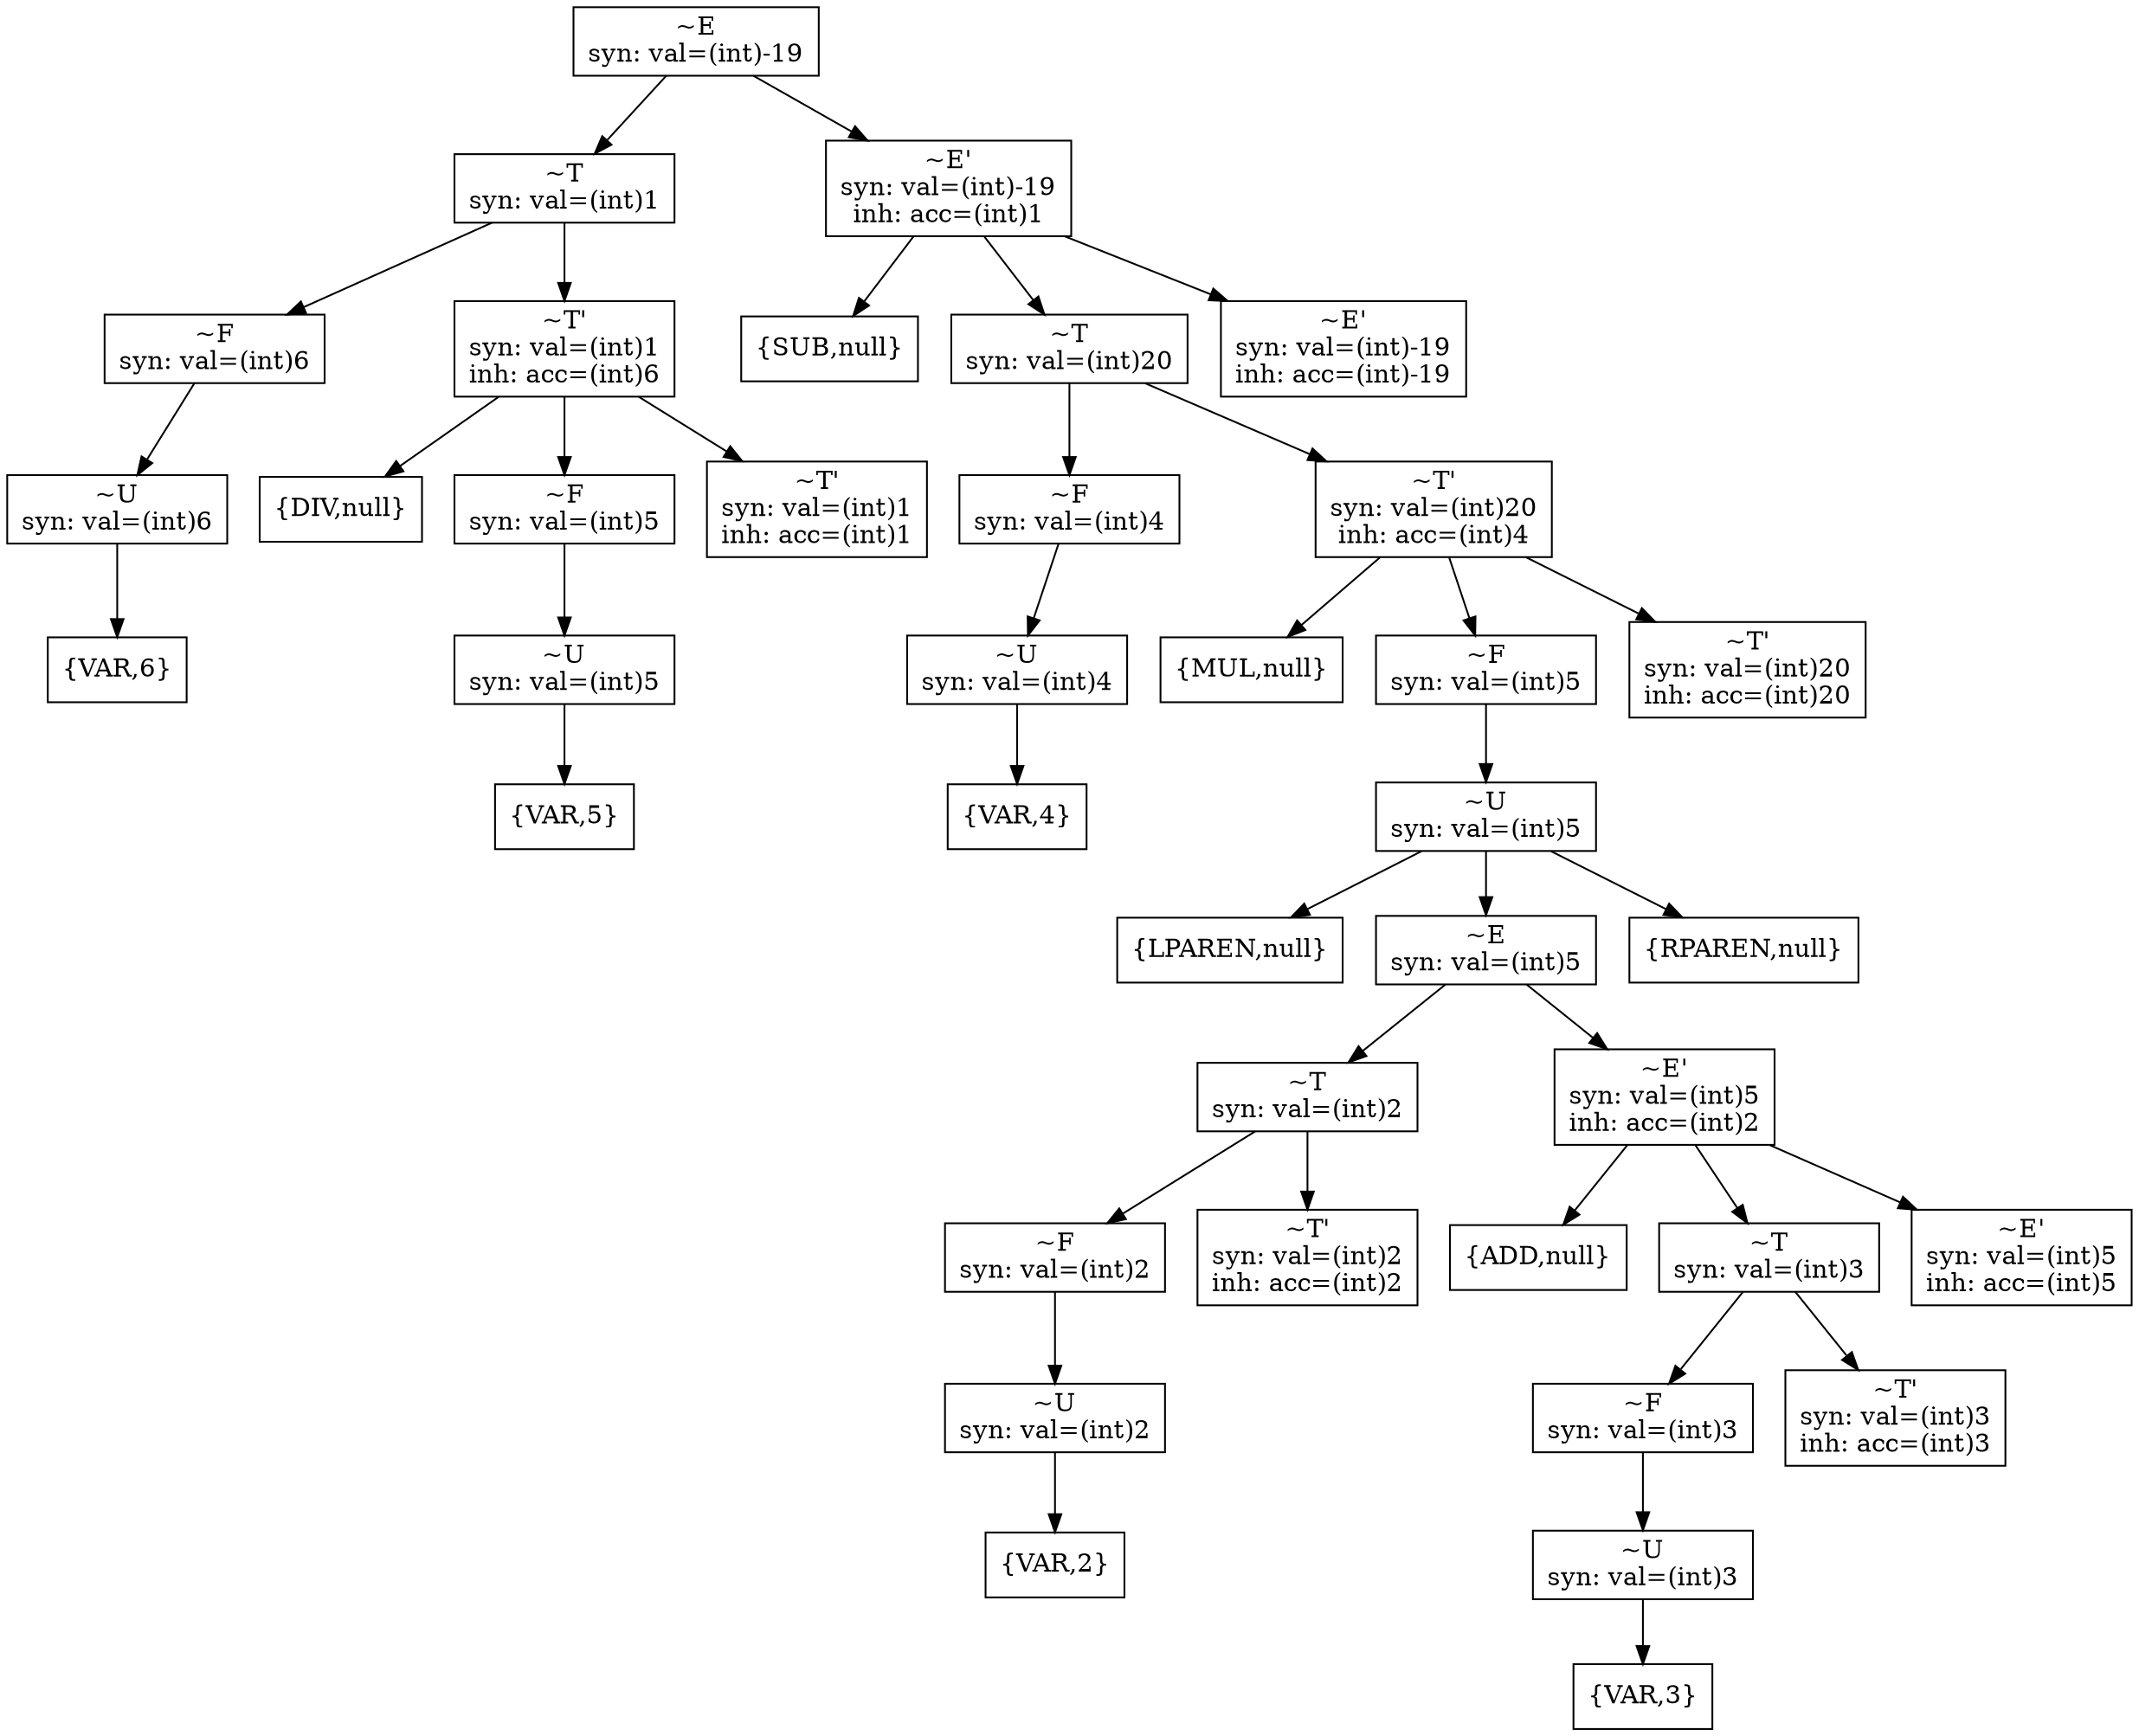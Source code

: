 digraph Lab2 {
  N0 [shape=box, label="~E\nsyn: val=(int)-19"];
  N1 [shape=box, label="~T\nsyn: val=(int)1"];
  N2 [shape=box, label="~F\nsyn: val=(int)6"];
  N3 [shape=box, label="~U\nsyn: val=(int)6"];
  N4 [shape=box, label="{VAR,6}"];
  N3 -> N4;
  N2 -> N3;
  N1 -> N2;
  N5 [shape=box, label="~T'\nsyn: val=(int)1\ninh: acc=(int)6"];
  N6 [shape=box, label="{DIV,null}"];
  N5 -> N6;
  N7 [shape=box, label="~F\nsyn: val=(int)5"];
  N8 [shape=box, label="~U\nsyn: val=(int)5"];
  N9 [shape=box, label="{VAR,5}"];
  N8 -> N9;
  N7 -> N8;
  N5 -> N7;
  N10 [shape=box, label="~T'\nsyn: val=(int)1\ninh: acc=(int)1"];
  N5 -> N10;
  N1 -> N5;
  N0 -> N1;
  N11 [shape=box, label="~E'\nsyn: val=(int)-19\ninh: acc=(int)1"];
  N12 [shape=box, label="{SUB,null}"];
  N11 -> N12;
  N13 [shape=box, label="~T\nsyn: val=(int)20"];
  N14 [shape=box, label="~F\nsyn: val=(int)4"];
  N15 [shape=box, label="~U\nsyn: val=(int)4"];
  N16 [shape=box, label="{VAR,4}"];
  N15 -> N16;
  N14 -> N15;
  N13 -> N14;
  N17 [shape=box, label="~T'\nsyn: val=(int)20\ninh: acc=(int)4"];
  N18 [shape=box, label="{MUL,null}"];
  N17 -> N18;
  N19 [shape=box, label="~F\nsyn: val=(int)5"];
  N20 [shape=box, label="~U\nsyn: val=(int)5"];
  N21 [shape=box, label="{LPAREN,null}"];
  N20 -> N21;
  N22 [shape=box, label="~E\nsyn: val=(int)5"];
  N23 [shape=box, label="~T\nsyn: val=(int)2"];
  N24 [shape=box, label="~F\nsyn: val=(int)2"];
  N25 [shape=box, label="~U\nsyn: val=(int)2"];
  N26 [shape=box, label="{VAR,2}"];
  N25 -> N26;
  N24 -> N25;
  N23 -> N24;
  N27 [shape=box, label="~T'\nsyn: val=(int)2\ninh: acc=(int)2"];
  N23 -> N27;
  N22 -> N23;
  N28 [shape=box, label="~E'\nsyn: val=(int)5\ninh: acc=(int)2"];
  N29 [shape=box, label="{ADD,null}"];
  N28 -> N29;
  N30 [shape=box, label="~T\nsyn: val=(int)3"];
  N31 [shape=box, label="~F\nsyn: val=(int)3"];
  N32 [shape=box, label="~U\nsyn: val=(int)3"];
  N33 [shape=box, label="{VAR,3}"];
  N32 -> N33;
  N31 -> N32;
  N30 -> N31;
  N34 [shape=box, label="~T'\nsyn: val=(int)3\ninh: acc=(int)3"];
  N30 -> N34;
  N28 -> N30;
  N35 [shape=box, label="~E'\nsyn: val=(int)5\ninh: acc=(int)5"];
  N28 -> N35;
  N22 -> N28;
  N20 -> N22;
  N36 [shape=box, label="{RPAREN,null}"];
  N20 -> N36;
  N19 -> N20;
  N17 -> N19;
  N37 [shape=box, label="~T'\nsyn: val=(int)20\ninh: acc=(int)20"];
  N17 -> N37;
  N13 -> N17;
  N11 -> N13;
  N38 [shape=box, label="~E'\nsyn: val=(int)-19\ninh: acc=(int)-19"];
  N11 -> N38;
  N0 -> N11;
}
